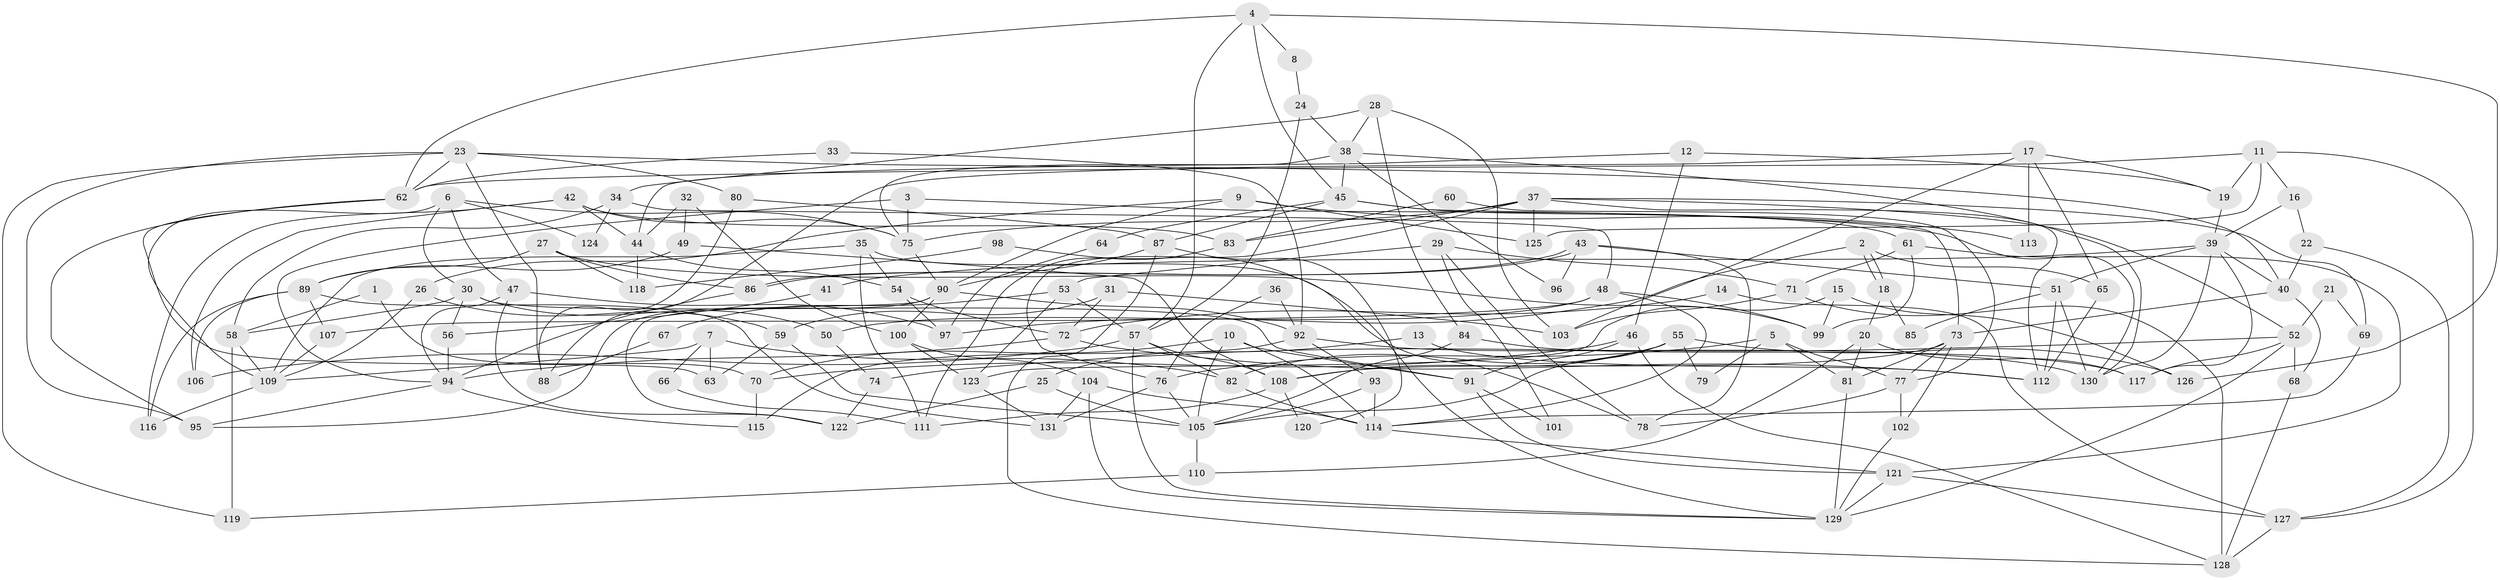 // Generated by graph-tools (version 1.1) at 2025/15/03/09/25 04:15:00]
// undirected, 131 vertices, 262 edges
graph export_dot {
graph [start="1"]
  node [color=gray90,style=filled];
  1;
  2;
  3;
  4;
  5;
  6;
  7;
  8;
  9;
  10;
  11;
  12;
  13;
  14;
  15;
  16;
  17;
  18;
  19;
  20;
  21;
  22;
  23;
  24;
  25;
  26;
  27;
  28;
  29;
  30;
  31;
  32;
  33;
  34;
  35;
  36;
  37;
  38;
  39;
  40;
  41;
  42;
  43;
  44;
  45;
  46;
  47;
  48;
  49;
  50;
  51;
  52;
  53;
  54;
  55;
  56;
  57;
  58;
  59;
  60;
  61;
  62;
  63;
  64;
  65;
  66;
  67;
  68;
  69;
  70;
  71;
  72;
  73;
  74;
  75;
  76;
  77;
  78;
  79;
  80;
  81;
  82;
  83;
  84;
  85;
  86;
  87;
  88;
  89;
  90;
  91;
  92;
  93;
  94;
  95;
  96;
  97;
  98;
  99;
  100;
  101;
  102;
  103;
  104;
  105;
  106;
  107;
  108;
  109;
  110;
  111;
  112;
  113;
  114;
  115;
  116;
  117;
  118;
  119;
  120;
  121;
  122;
  123;
  124;
  125;
  126;
  127;
  128;
  129;
  130;
  131;
  1 -- 70;
  1 -- 58;
  2 -- 18;
  2 -- 18;
  2 -- 65;
  2 -- 97;
  3 -- 94;
  3 -- 75;
  3 -- 130;
  4 -- 57;
  4 -- 126;
  4 -- 8;
  4 -- 45;
  4 -- 62;
  5 -- 77;
  5 -- 76;
  5 -- 79;
  5 -- 81;
  6 -- 47;
  6 -- 30;
  6 -- 75;
  6 -- 109;
  6 -- 124;
  7 -- 63;
  7 -- 82;
  7 -- 66;
  7 -- 109;
  8 -- 24;
  9 -- 26;
  9 -- 125;
  9 -- 90;
  9 -- 113;
  10 -- 91;
  10 -- 114;
  10 -- 70;
  10 -- 105;
  11 -- 62;
  11 -- 16;
  11 -- 19;
  11 -- 125;
  11 -- 127;
  12 -- 19;
  12 -- 46;
  12 -- 44;
  13 -- 112;
  13 -- 25;
  14 -- 127;
  14 -- 72;
  15 -- 123;
  15 -- 99;
  15 -- 126;
  16 -- 39;
  16 -- 22;
  17 -- 88;
  17 -- 103;
  17 -- 19;
  17 -- 65;
  17 -- 113;
  18 -- 20;
  18 -- 85;
  19 -- 39;
  20 -- 117;
  20 -- 81;
  20 -- 110;
  21 -- 52;
  21 -- 69;
  22 -- 40;
  22 -- 127;
  23 -- 62;
  23 -- 95;
  23 -- 40;
  23 -- 80;
  23 -- 88;
  23 -- 119;
  24 -- 38;
  24 -- 57;
  25 -- 122;
  25 -- 105;
  26 -- 109;
  26 -- 59;
  27 -- 89;
  27 -- 99;
  27 -- 86;
  27 -- 118;
  28 -- 84;
  28 -- 38;
  28 -- 34;
  28 -- 103;
  29 -- 78;
  29 -- 71;
  29 -- 53;
  29 -- 101;
  30 -- 91;
  30 -- 58;
  30 -- 50;
  30 -- 56;
  31 -- 103;
  31 -- 72;
  31 -- 59;
  32 -- 100;
  32 -- 44;
  32 -- 49;
  33 -- 92;
  33 -- 62;
  34 -- 58;
  34 -- 48;
  34 -- 124;
  35 -- 109;
  35 -- 111;
  35 -- 54;
  35 -- 78;
  36 -- 76;
  36 -- 92;
  37 -- 52;
  37 -- 75;
  37 -- 69;
  37 -- 76;
  37 -- 83;
  37 -- 112;
  37 -- 125;
  38 -- 130;
  38 -- 45;
  38 -- 75;
  38 -- 96;
  39 -- 130;
  39 -- 40;
  39 -- 41;
  39 -- 51;
  39 -- 117;
  40 -- 68;
  40 -- 73;
  41 -- 56;
  42 -- 106;
  42 -- 75;
  42 -- 44;
  42 -- 83;
  42 -- 116;
  43 -- 86;
  43 -- 86;
  43 -- 51;
  43 -- 78;
  43 -- 96;
  44 -- 54;
  44 -- 118;
  45 -- 73;
  45 -- 61;
  45 -- 64;
  45 -- 87;
  46 -- 128;
  46 -- 70;
  46 -- 91;
  47 -- 94;
  47 -- 97;
  47 -- 122;
  48 -- 107;
  48 -- 50;
  48 -- 99;
  48 -- 114;
  49 -- 108;
  49 -- 89;
  50 -- 74;
  51 -- 130;
  51 -- 85;
  51 -- 112;
  52 -- 68;
  52 -- 74;
  52 -- 117;
  52 -- 129;
  53 -- 57;
  53 -- 67;
  53 -- 123;
  54 -- 72;
  54 -- 97;
  55 -- 105;
  55 -- 82;
  55 -- 79;
  55 -- 108;
  55 -- 126;
  56 -- 94;
  57 -- 129;
  57 -- 108;
  57 -- 82;
  57 -- 106;
  58 -- 109;
  58 -- 119;
  59 -- 105;
  59 -- 63;
  60 -- 77;
  60 -- 83;
  61 -- 121;
  61 -- 71;
  61 -- 99;
  62 -- 95;
  62 -- 63;
  64 -- 97;
  65 -- 112;
  66 -- 111;
  67 -- 88;
  68 -- 128;
  69 -- 114;
  70 -- 115;
  71 -- 128;
  71 -- 103;
  72 -- 112;
  72 -- 94;
  73 -- 77;
  73 -- 81;
  73 -- 102;
  73 -- 108;
  74 -- 122;
  75 -- 90;
  76 -- 131;
  76 -- 105;
  77 -- 102;
  77 -- 78;
  80 -- 87;
  80 -- 88;
  81 -- 129;
  82 -- 114;
  83 -- 111;
  84 -- 105;
  84 -- 117;
  86 -- 94;
  87 -- 90;
  87 -- 120;
  87 -- 128;
  89 -- 116;
  89 -- 106;
  89 -- 107;
  89 -- 131;
  90 -- 92;
  90 -- 95;
  90 -- 100;
  90 -- 122;
  91 -- 121;
  91 -- 101;
  92 -- 93;
  92 -- 115;
  92 -- 130;
  93 -- 105;
  93 -- 114;
  94 -- 95;
  94 -- 115;
  98 -- 118;
  98 -- 129;
  100 -- 123;
  100 -- 104;
  102 -- 129;
  104 -- 129;
  104 -- 114;
  104 -- 131;
  105 -- 110;
  107 -- 109;
  108 -- 111;
  108 -- 120;
  109 -- 116;
  110 -- 119;
  114 -- 121;
  121 -- 129;
  121 -- 127;
  123 -- 131;
  127 -- 128;
}
